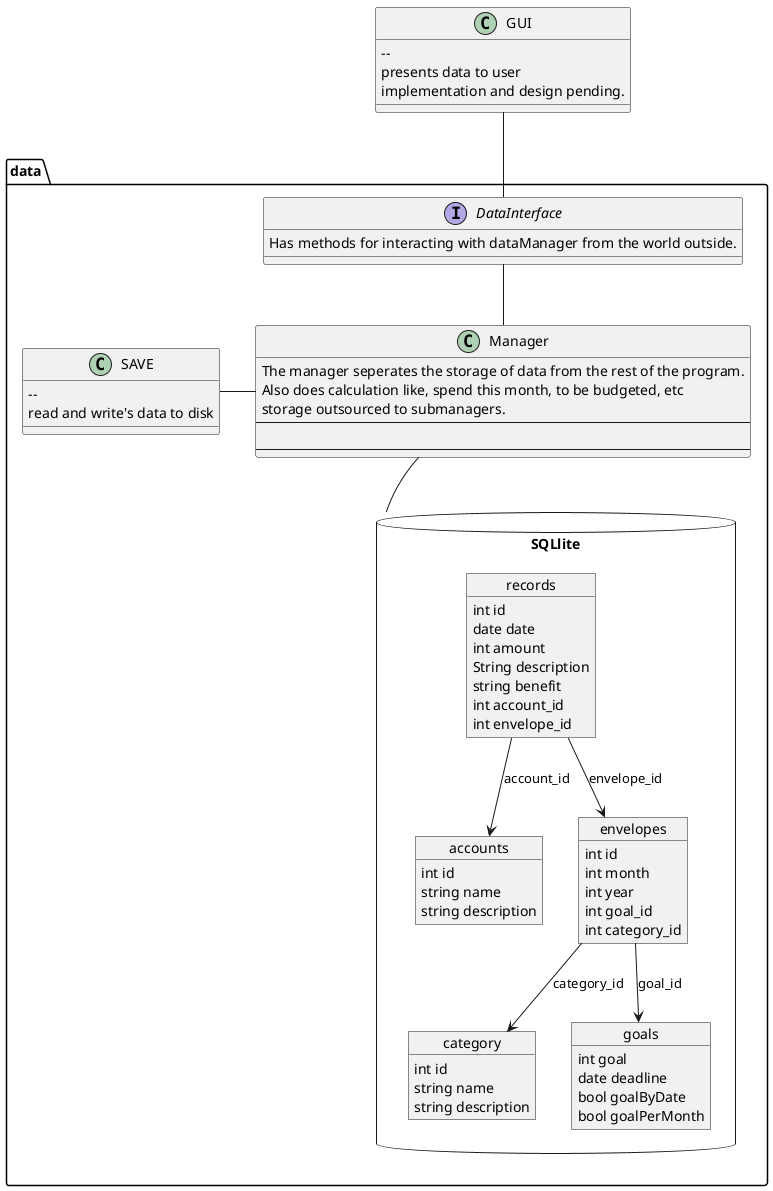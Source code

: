 @startuml
package data{


interface DataInterface{
    Has methods for interacting with dataManager from the world outside.
}

    class Manager{
    The manager seperates the storage of data from the rest of the program.
    Also does calculation like, spend this month, to be budgeted, etc
    storage outsourced to submanagers.
    ----

    ----
    }

    class SAVE{

    --
    read and write's data to disk
    }
    package SQLlite <<Database>> {
        object accounts{
            int id
            string name
            string description
        }
        object records{
            int id
            date date
            int amount
            String description
            string benefit
            int account_id
            int envelope_id

        }

        object envelopes{
            int id
            int month
            int year
            int goal_id
            int category_id
        }

        object category{
            int id
            string name
            string description
        }

        object goals{
            int goal
            date deadline
            bool goalByDate
            bool goalPerMonth
        }

       records --> accounts : account_id
       records --> envelopes :envelope_id
       envelopes --> goals : goal_id
       envelopes --> category : category_id

    }

}


class GUI{

    --
    presents data to user
    implementation and design pending.
    }



GUI -- DataInterface
SAVE - Manager
DataInterface -- Manager
Manager -- SQLlite



@enduml

